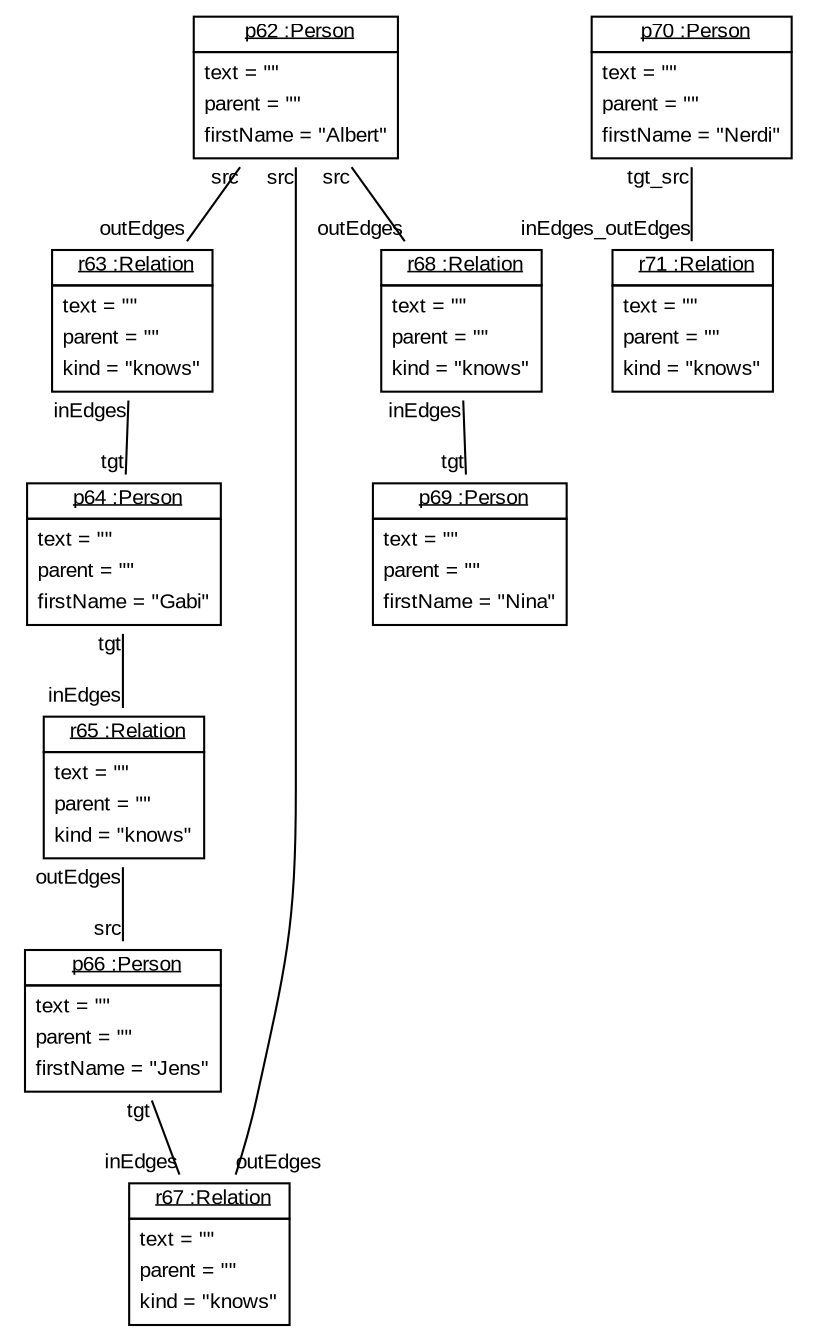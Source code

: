 graph ObjectDiagram {
   node [shape = none, fontsize = 10, fontname = "Arial"];
   edge [fontsize = 10, fontname = "Arial"];
   compound=true;

p62 [label=<<table border='0' cellborder='1' cellspacing='0'> <tr> <td href="../examples/org/sdmlib/examples/m2m/model/Person.java"> <u>p62 :Person</u></td></tr><tr><td><table border='0' cellborder='0' cellspacing='0'><tr><td align='left'>text = ""</td></tr><tr><td align='left'>parent = ""</td></tr><tr><td align='left'>firstName = "Albert"</td></tr></table></td></tr></table>>];
r63 [label=<<table border='0' cellborder='1' cellspacing='0'> <tr> <td href="../examples/org/sdmlib/examples/m2m/model/Relation.java"> <u>r63 :Relation</u></td></tr><tr><td><table border='0' cellborder='0' cellspacing='0'><tr><td align='left'>text = ""</td></tr><tr><td align='left'>parent = ""</td></tr><tr><td align='left'>kind = "knows"</td></tr></table></td></tr></table>>];
p64 [label=<<table border='0' cellborder='1' cellspacing='0'> <tr> <td href="../examples/org/sdmlib/examples/m2m/model/Person.java"> <u>p64 :Person</u></td></tr><tr><td><table border='0' cellborder='0' cellspacing='0'><tr><td align='left'>text = ""</td></tr><tr><td align='left'>parent = ""</td></tr><tr><td align='left'>firstName = "Gabi"</td></tr></table></td></tr></table>>];
r65 [label=<<table border='0' cellborder='1' cellspacing='0'> <tr> <td href="../examples/org/sdmlib/examples/m2m/model/Relation.java"> <u>r65 :Relation</u></td></tr><tr><td><table border='0' cellborder='0' cellspacing='0'><tr><td align='left'>text = ""</td></tr><tr><td align='left'>parent = ""</td></tr><tr><td align='left'>kind = "knows"</td></tr></table></td></tr></table>>];
p66 [label=<<table border='0' cellborder='1' cellspacing='0'> <tr> <td href="../examples/org/sdmlib/examples/m2m/model/Person.java"> <u>p66 :Person</u></td></tr><tr><td><table border='0' cellborder='0' cellspacing='0'><tr><td align='left'>text = ""</td></tr><tr><td align='left'>parent = ""</td></tr><tr><td align='left'>firstName = "Jens"</td></tr></table></td></tr></table>>];
r67 [label=<<table border='0' cellborder='1' cellspacing='0'> <tr> <td href="../examples/org/sdmlib/examples/m2m/model/Relation.java"> <u>r67 :Relation</u></td></tr><tr><td><table border='0' cellborder='0' cellspacing='0'><tr><td align='left'>text = ""</td></tr><tr><td align='left'>parent = ""</td></tr><tr><td align='left'>kind = "knows"</td></tr></table></td></tr></table>>];
r68 [label=<<table border='0' cellborder='1' cellspacing='0'> <tr> <td href="../examples/org/sdmlib/examples/m2m/model/Relation.java"> <u>r68 :Relation</u></td></tr><tr><td><table border='0' cellborder='0' cellspacing='0'><tr><td align='left'>text = ""</td></tr><tr><td align='left'>parent = ""</td></tr><tr><td align='left'>kind = "knows"</td></tr></table></td></tr></table>>];
p69 [label=<<table border='0' cellborder='1' cellspacing='0'> <tr> <td href="../examples/org/sdmlib/examples/m2m/model/Person.java"> <u>p69 :Person</u></td></tr><tr><td><table border='0' cellborder='0' cellspacing='0'><tr><td align='left'>text = ""</td></tr><tr><td align='left'>parent = ""</td></tr><tr><td align='left'>firstName = "Nina"</td></tr></table></td></tr></table>>];
p70 [label=<<table border='0' cellborder='1' cellspacing='0'> <tr> <td href="../examples/org/sdmlib/examples/m2m/model/Person.java"> <u>p70 :Person</u></td></tr><tr><td><table border='0' cellborder='0' cellspacing='0'><tr><td align='left'>text = ""</td></tr><tr><td align='left'>parent = ""</td></tr><tr><td align='left'>firstName = "Nerdi"</td></tr></table></td></tr></table>>];
r71 [label=<<table border='0' cellborder='1' cellspacing='0'> <tr> <td href="../examples/org/sdmlib/examples/m2m/model/Relation.java"> <u>r71 :Relation</u></td></tr><tr><td><table border='0' cellborder='0' cellspacing='0'><tr><td align='left'>text = ""</td></tr><tr><td align='left'>parent = ""</td></tr><tr><td align='left'>kind = "knows"</td></tr></table></td></tr></table>>];

p62 -- r63 [headlabel = "outEdges" taillabel = "src"];
p62 -- r68 [headlabel = "outEdges" taillabel = "src"];
p62 -- r67 [headlabel = "outEdges" taillabel = "src"];
r63 -- p64 [headlabel = "tgt" taillabel = "inEdges"];
p64 -- r65 [headlabel = "inEdges" taillabel = "tgt"];
r65 -- p66 [headlabel = "src" taillabel = "outEdges"];
p66 -- r67 [headlabel = "inEdges" taillabel = "tgt"];
r68 -- p69 [headlabel = "tgt" taillabel = "inEdges"];
p70 -- r71 [headlabel = "inEdges_outEdges" taillabel = "tgt_src"];
}
